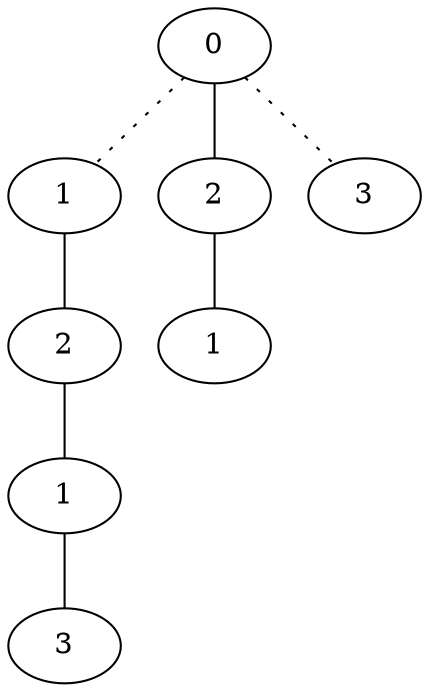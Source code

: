 graph {
a0[label=0];
a1[label=1];
a2[label=2];
a3[label=1];
a4[label=3];
a5[label=2];
a6[label=1];
a7[label=3];
a0 -- a1 [style=dotted];
a0 -- a5;
a0 -- a7 [style=dotted];
a1 -- a2;
a2 -- a3;
a3 -- a4;
a5 -- a6;
}
